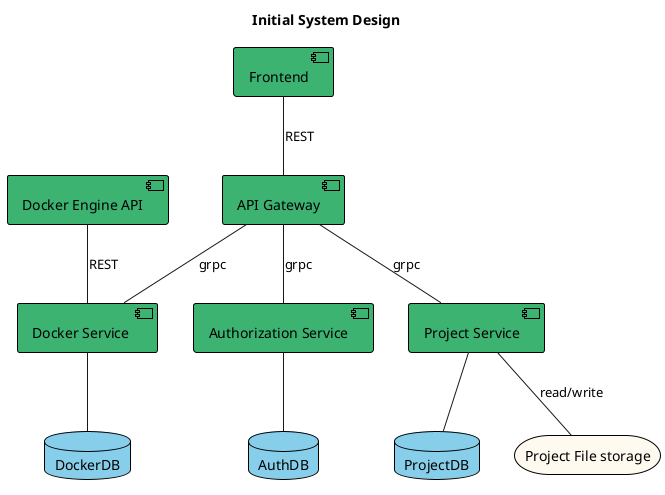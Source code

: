 @startuml
title: Initial System Design 

<style>
component {
  BackGroundColor #mediumseagreen
  LineThickness 1
  LineColor black
}

database {
  BackGroundColor #skyblue
  LineThickness 1
  LineColor black
}

storage {
  BackGroundColor #floralwhite
  LineThickness 1
  LineColor black
}

</style>

component Frontend

component API_Gateway[
  API Gateway
]

component AuthService[
  Authorization Service
]

component DockerService[
  Docker Service 
]

component ProjectService [
  Project Service
]

component DockerEngine [
  Docker Engine API
]

database AuthDB
database ProjectDB
database  DockerDB

storage ProjectFiles[
  Project File storage
]


Frontend -- API_Gateway : REST
API_Gateway -- AuthService: grpc
API_Gateway -- DockerService: grpc
API_Gateway -- ProjectService: grpc
AuthService -- AuthDB
DockerService -- DockerDB
DockerService -u- DockerEngine: REST
ProjectService -- ProjectDB
ProjectService -- ProjectFiles: read/write

@enduml
